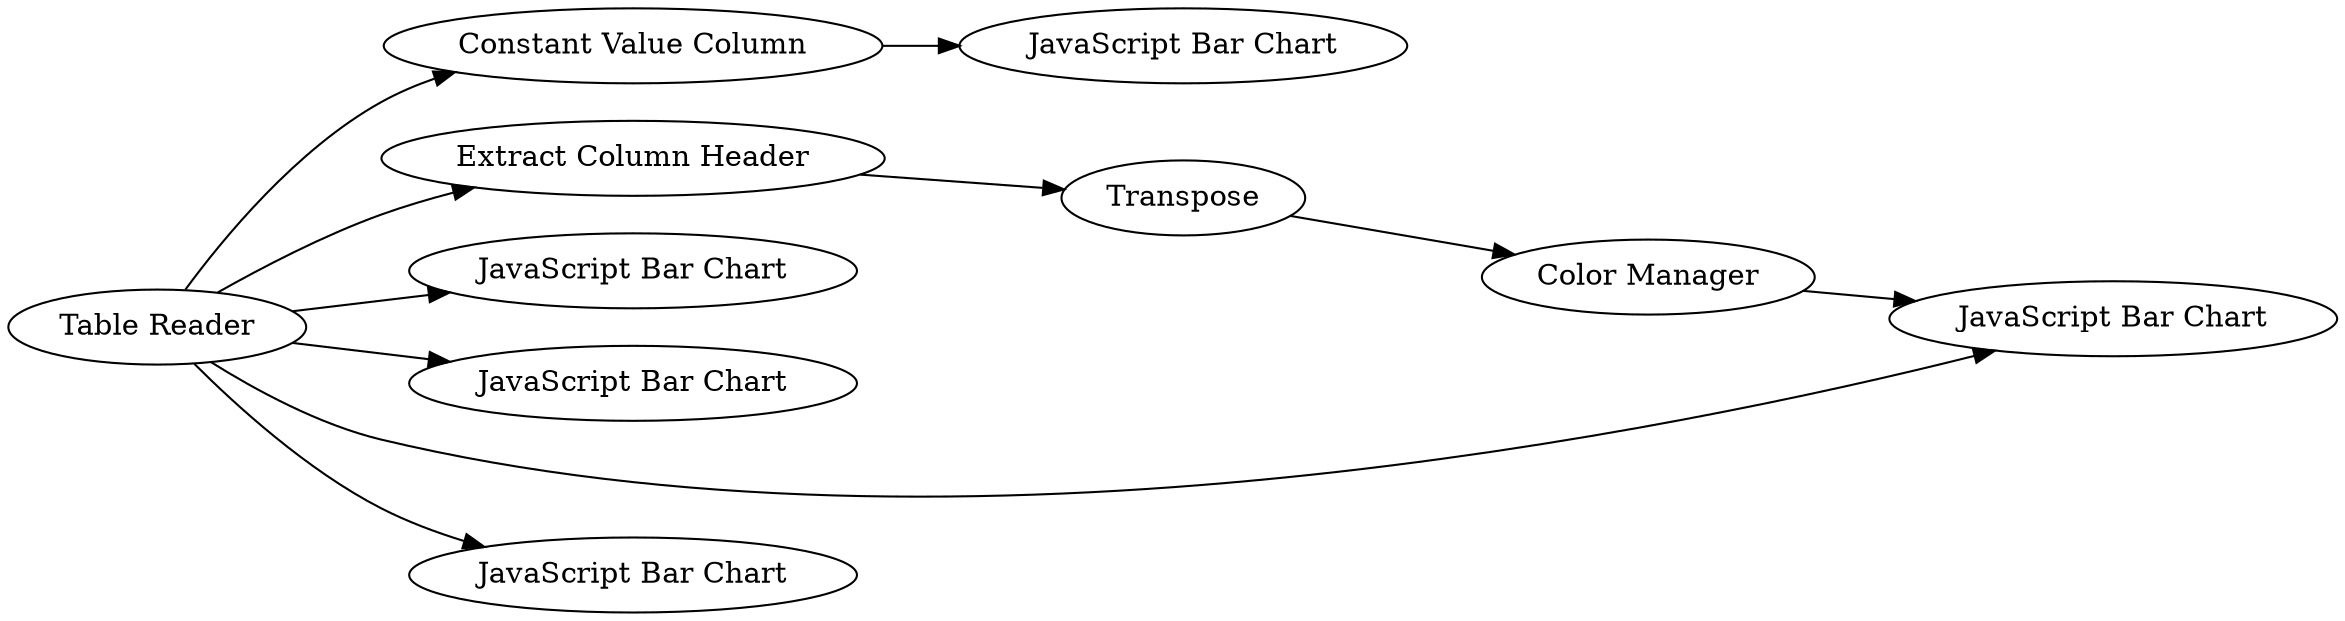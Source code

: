 digraph {
	"-4175942735123662802_27" [label="Constant Value Column"]
	"-4175942735123662802_18" [label="Extract Column Header"]
	"-4175942735123662802_12" [label="JavaScript Bar Chart"]
	"-4175942735123662802_20" [label="Color Manager"]
	"-4175942735123662802_1" [label="Table Reader"]
	"-4175942735123662802_19" [label=Transpose]
	"-4175942735123662802_25" [label="JavaScript Bar Chart"]
	"-4175942735123662802_21" [label="JavaScript Bar Chart"]
	"-4175942735123662802_24" [label="JavaScript Bar Chart"]
	"-4175942735123662802_28" [label="JavaScript Bar Chart"]
	"-4175942735123662802_27" -> "-4175942735123662802_28"
	"-4175942735123662802_1" -> "-4175942735123662802_25"
	"-4175942735123662802_20" -> "-4175942735123662802_21"
	"-4175942735123662802_1" -> "-4175942735123662802_21"
	"-4175942735123662802_1" -> "-4175942735123662802_27"
	"-4175942735123662802_1" -> "-4175942735123662802_12"
	"-4175942735123662802_1" -> "-4175942735123662802_18"
	"-4175942735123662802_19" -> "-4175942735123662802_20"
	"-4175942735123662802_18" -> "-4175942735123662802_19"
	"-4175942735123662802_1" -> "-4175942735123662802_24"
	rankdir=LR
}
